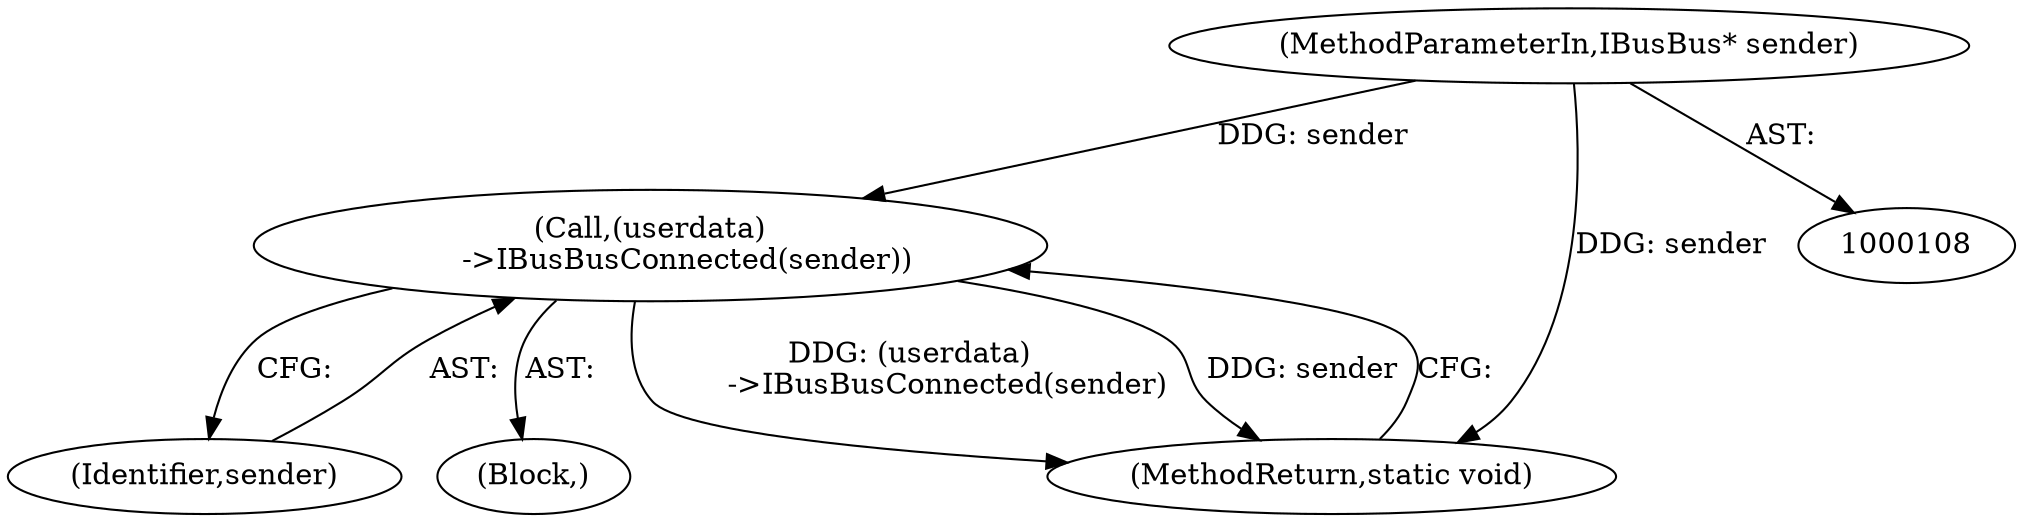 digraph "0_Chrome_dc7b094a338c6c521f918f478e993f0f74bbea0d_64@pointer" {
"1000112" [label="(Call,(userdata)\n        ->IBusBusConnected(sender))"];
"1000109" [label="(MethodParameterIn,IBusBus* sender)"];
"1000113" [label="(Identifier,sender)"];
"1000111" [label="(Block,)"];
"1000109" [label="(MethodParameterIn,IBusBus* sender)"];
"1000114" [label="(MethodReturn,static void)"];
"1000112" [label="(Call,(userdata)\n        ->IBusBusConnected(sender))"];
"1000112" -> "1000111"  [label="AST: "];
"1000112" -> "1000113"  [label="CFG: "];
"1000113" -> "1000112"  [label="AST: "];
"1000114" -> "1000112"  [label="CFG: "];
"1000112" -> "1000114"  [label="DDG: (userdata)\n        ->IBusBusConnected(sender)"];
"1000112" -> "1000114"  [label="DDG: sender"];
"1000109" -> "1000112"  [label="DDG: sender"];
"1000109" -> "1000108"  [label="AST: "];
"1000109" -> "1000114"  [label="DDG: sender"];
}
